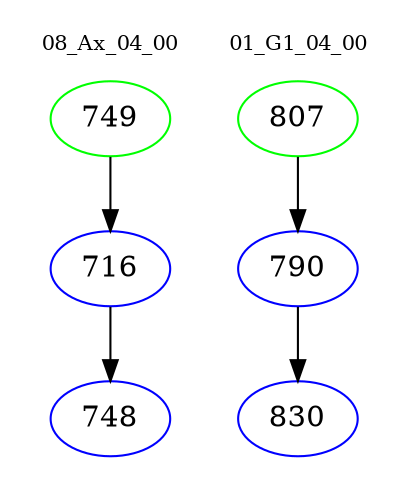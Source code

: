 digraph{
subgraph cluster_0 {
color = white
label = "08_Ax_04_00";
fontsize=10;
T0_749 [label="749", color="green"]
T0_749 -> T0_716 [color="black"]
T0_716 [label="716", color="blue"]
T0_716 -> T0_748 [color="black"]
T0_748 [label="748", color="blue"]
}
subgraph cluster_1 {
color = white
label = "01_G1_04_00";
fontsize=10;
T1_807 [label="807", color="green"]
T1_807 -> T1_790 [color="black"]
T1_790 [label="790", color="blue"]
T1_790 -> T1_830 [color="black"]
T1_830 [label="830", color="blue"]
}
}

